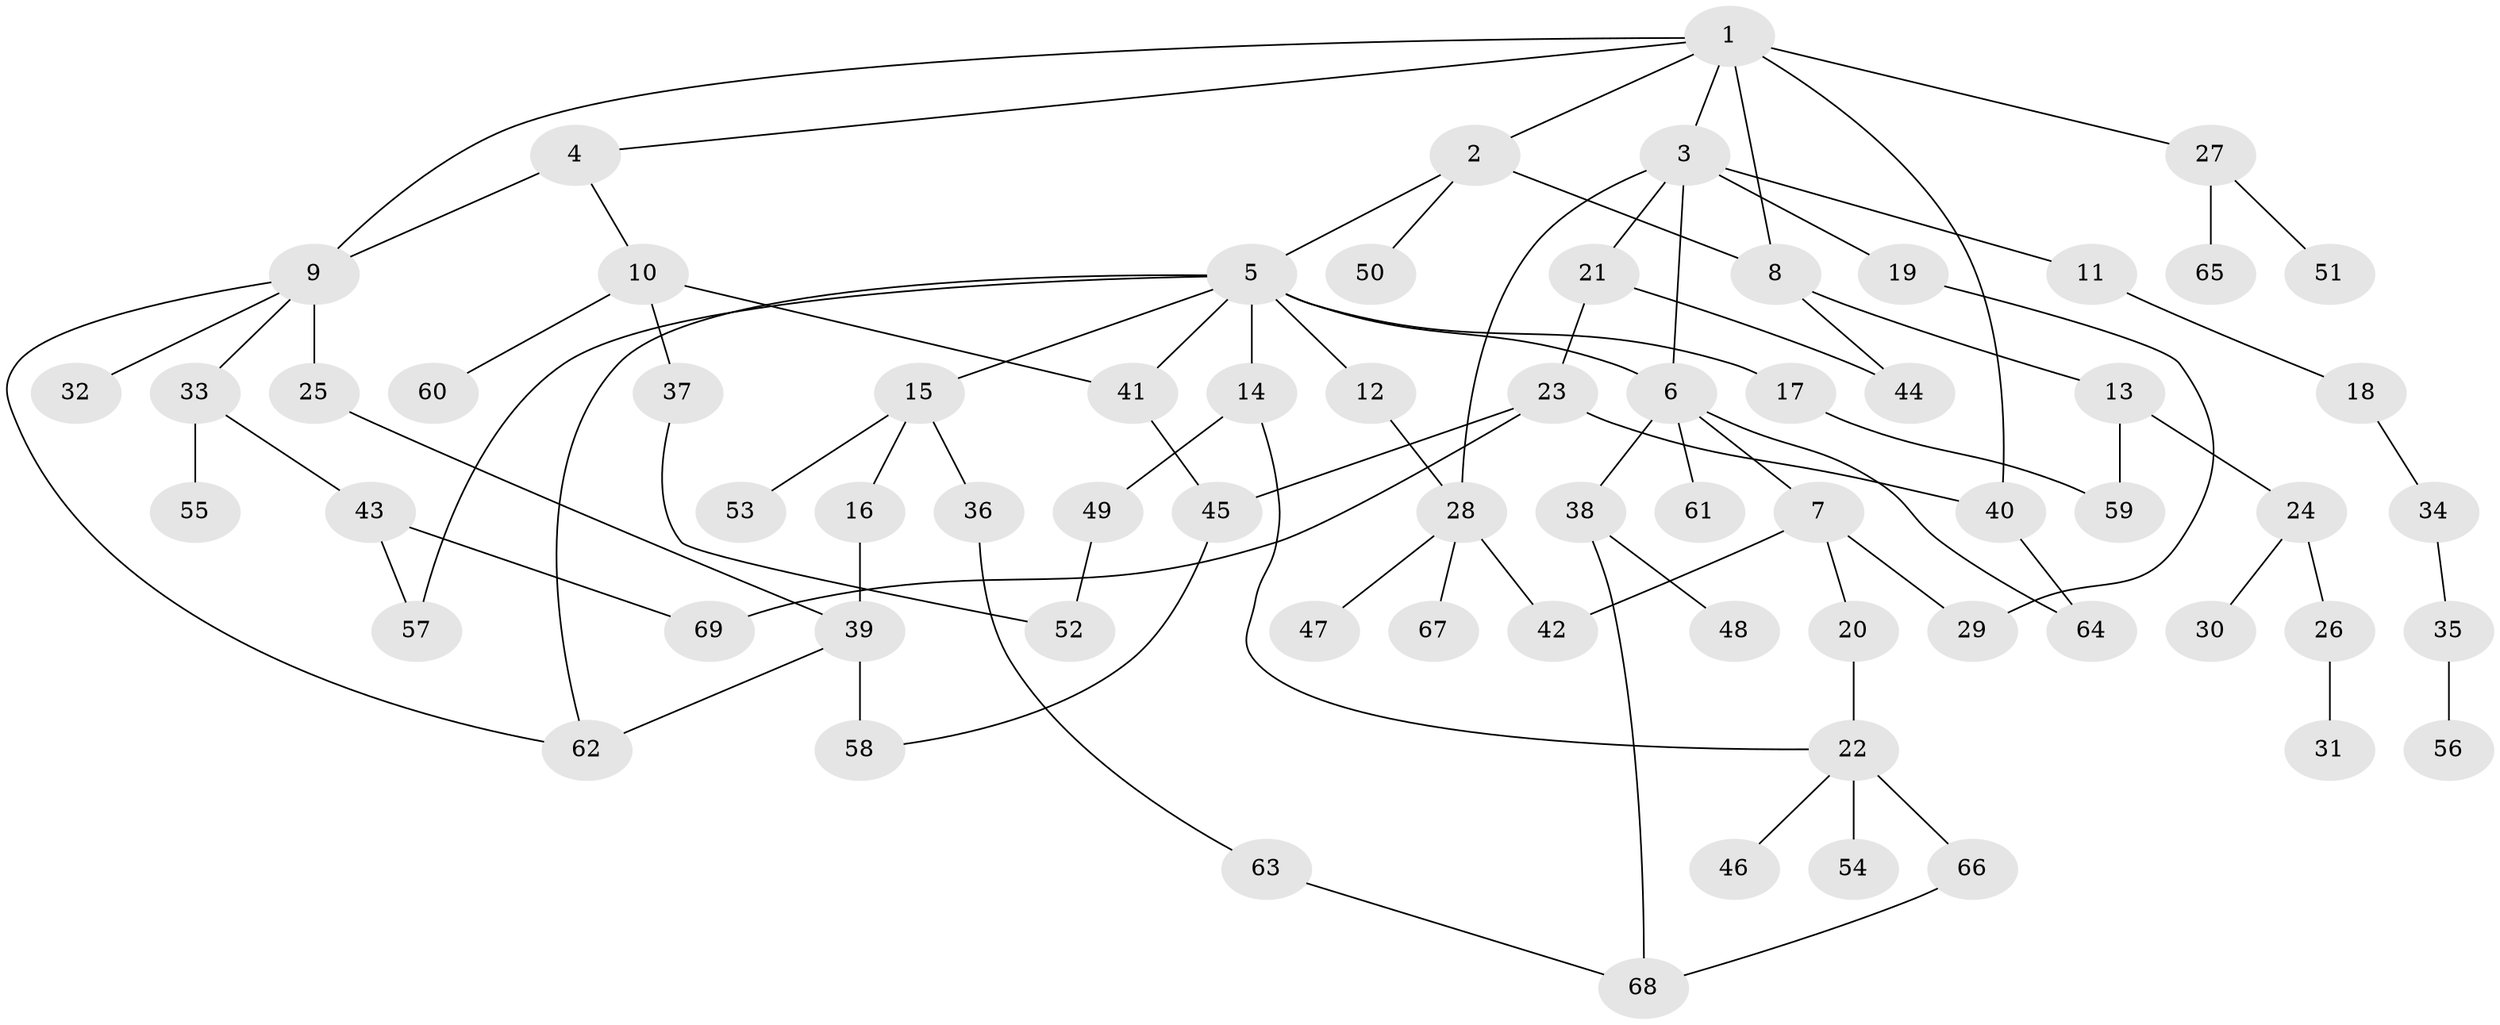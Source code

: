// original degree distribution, {9: 0.017699115044247787, 5: 0.05309734513274336, 6: 0.017699115044247787, 7: 0.008849557522123894, 3: 0.1592920353982301, 2: 0.2920353982300885, 4: 0.10619469026548672, 1: 0.34513274336283184}
// Generated by graph-tools (version 1.1) at 2025/48/03/04/25 22:48:53]
// undirected, 69 vertices, 90 edges
graph export_dot {
  node [color=gray90,style=filled];
  1;
  2;
  3;
  4;
  5;
  6;
  7;
  8;
  9;
  10;
  11;
  12;
  13;
  14;
  15;
  16;
  17;
  18;
  19;
  20;
  21;
  22;
  23;
  24;
  25;
  26;
  27;
  28;
  29;
  30;
  31;
  32;
  33;
  34;
  35;
  36;
  37;
  38;
  39;
  40;
  41;
  42;
  43;
  44;
  45;
  46;
  47;
  48;
  49;
  50;
  51;
  52;
  53;
  54;
  55;
  56;
  57;
  58;
  59;
  60;
  61;
  62;
  63;
  64;
  65;
  66;
  67;
  68;
  69;
  1 -- 2 [weight=1.0];
  1 -- 3 [weight=1.0];
  1 -- 4 [weight=1.0];
  1 -- 8 [weight=2.0];
  1 -- 9 [weight=1.0];
  1 -- 27 [weight=1.0];
  1 -- 40 [weight=1.0];
  2 -- 5 [weight=1.0];
  2 -- 8 [weight=1.0];
  2 -- 50 [weight=1.0];
  3 -- 6 [weight=1.0];
  3 -- 11 [weight=1.0];
  3 -- 19 [weight=1.0];
  3 -- 21 [weight=1.0];
  3 -- 28 [weight=1.0];
  4 -- 9 [weight=2.0];
  4 -- 10 [weight=1.0];
  5 -- 6 [weight=1.0];
  5 -- 12 [weight=1.0];
  5 -- 14 [weight=1.0];
  5 -- 15 [weight=1.0];
  5 -- 17 [weight=1.0];
  5 -- 41 [weight=1.0];
  5 -- 57 [weight=1.0];
  5 -- 62 [weight=1.0];
  6 -- 7 [weight=1.0];
  6 -- 38 [weight=1.0];
  6 -- 61 [weight=1.0];
  6 -- 64 [weight=1.0];
  7 -- 20 [weight=1.0];
  7 -- 29 [weight=1.0];
  7 -- 42 [weight=1.0];
  8 -- 13 [weight=1.0];
  8 -- 44 [weight=1.0];
  9 -- 25 [weight=1.0];
  9 -- 32 [weight=1.0];
  9 -- 33 [weight=1.0];
  9 -- 62 [weight=1.0];
  10 -- 37 [weight=1.0];
  10 -- 41 [weight=1.0];
  10 -- 60 [weight=1.0];
  11 -- 18 [weight=1.0];
  12 -- 28 [weight=1.0];
  13 -- 24 [weight=1.0];
  13 -- 59 [weight=1.0];
  14 -- 22 [weight=1.0];
  14 -- 49 [weight=1.0];
  15 -- 16 [weight=1.0];
  15 -- 36 [weight=1.0];
  15 -- 53 [weight=1.0];
  16 -- 39 [weight=2.0];
  17 -- 59 [weight=1.0];
  18 -- 34 [weight=1.0];
  19 -- 29 [weight=1.0];
  20 -- 22 [weight=1.0];
  21 -- 23 [weight=1.0];
  21 -- 44 [weight=1.0];
  22 -- 46 [weight=1.0];
  22 -- 54 [weight=1.0];
  22 -- 66 [weight=1.0];
  23 -- 40 [weight=1.0];
  23 -- 45 [weight=1.0];
  23 -- 69 [weight=1.0];
  24 -- 26 [weight=1.0];
  24 -- 30 [weight=1.0];
  25 -- 39 [weight=1.0];
  26 -- 31 [weight=1.0];
  27 -- 51 [weight=1.0];
  27 -- 65 [weight=1.0];
  28 -- 42 [weight=1.0];
  28 -- 47 [weight=1.0];
  28 -- 67 [weight=1.0];
  33 -- 43 [weight=1.0];
  33 -- 55 [weight=1.0];
  34 -- 35 [weight=1.0];
  35 -- 56 [weight=1.0];
  36 -- 63 [weight=1.0];
  37 -- 52 [weight=1.0];
  38 -- 48 [weight=1.0];
  38 -- 68 [weight=1.0];
  39 -- 58 [weight=2.0];
  39 -- 62 [weight=1.0];
  40 -- 64 [weight=1.0];
  41 -- 45 [weight=1.0];
  43 -- 57 [weight=1.0];
  43 -- 69 [weight=1.0];
  45 -- 58 [weight=1.0];
  49 -- 52 [weight=1.0];
  63 -- 68 [weight=1.0];
  66 -- 68 [weight=1.0];
}
